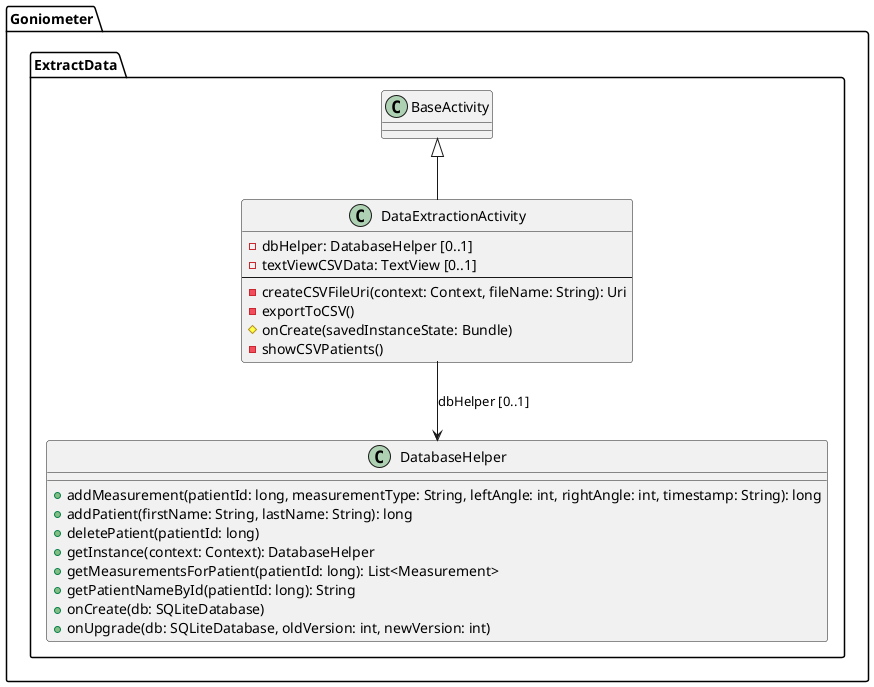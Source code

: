 @startuml

/' diagram meta data start
config=StructureConfiguration;
{
  "projectClassification": {
    "searchMode": "OpenProject",
    "includedProjects": "",
    "pathEndKeywords": "*.impl",
    "isClientPath": "",
    "isClientName": "",
    "isTestPath": "",
    "isTestName": "",
    "isMappingPath": "",
    "isMappingName": "",
    "isDataAccessPath": "",
    "isDataAccessName": "",
    "isDataStructurePath": "",
    "isDataStructureName": "",
    "isInterfaceStructuresPath": "",
    "isInterfaceStructuresName": "",
    "isEntryPointPath": "",
    "isEntryPointName": "",
    "treatFinalFieldsAsMandatory": false
  },
  "graphRestriction": {
    "classPackageExcludeFilter": "",
    "classPackageIncludeFilter": "",
    "classNameExcludeFilter": "",
    "classNameIncludeFilter": "",
    "methodNameExcludeFilter": "",
    "methodNameIncludeFilter": "",
    "removeByInheritance": "",
    "removeByAnnotation": "",
    "removeByClassPackage": "",
    "removeByClassName": "",
    "cutMappings": false,
    "cutEnum": true,
    "cutTests": true,
    "cutClient": true,
    "cutDataAccess": false,
    "cutInterfaceStructures": false,
    "cutDataStructures": false,
    "cutGetterAndSetter": true,
    "cutConstructors": true
  },
  "graphTraversal": {
    "forwardDepth": 6,
    "backwardDepth": 6,
    "classPackageExcludeFilter": "",
    "classPackageIncludeFilter": "",
    "classNameExcludeFilter": "",
    "classNameIncludeFilter": "",
    "methodNameExcludeFilter": "",
    "methodNameIncludeFilter": "",
    "hideMappings": false,
    "hideDataStructures": false,
    "hidePrivateMethods": true,
    "hideInterfaceCalls": true,
    "onlyShowApplicationEntryPoints": false,
    "useMethodCallsForStructureDiagram": "ForwardOnly"
  },
  "details": {
    "aggregation": "GroupByClass",
    "showClassGenericTypes": true,
    "showMethods": true,
    "showMethodParameterNames": true,
    "showMethodParameterTypes": true,
    "showMethodReturnType": true,
    "showPackageLevels": 2,
    "showDetailedClassStructure": true
  },
  "rootClass": "com.example.goniometer.DataExtractionActivity",
  "extensionCallbackMethod": ""
}
diagram meta data end '/

package "Goniometer.ExtractData" {

  class DataExtractionActivity {
    - dbHelper: DatabaseHelper [0..1]
    - textViewCSVData: TextView [0..1]
    --
    - createCSVFileUri(context: Context, fileName: String): Uri
    - exportToCSV()
    # onCreate(savedInstanceState: Bundle)
    - showCSVPatients()
  }

  class DatabaseHelper {
    + addMeasurement(patientId: long, measurementType: String, leftAngle: int, rightAngle: int, timestamp: String): long
    + addPatient(firstName: String, lastName: String): long
    + deletePatient(patientId: long)
    + getInstance(context: Context): DatabaseHelper
    + getMeasurementsForPatient(patientId: long): List<Measurement>
    + getPatientNameById(patientId: long): String
    + onCreate(db: SQLiteDatabase)
    + onUpgrade(db: SQLiteDatabase, oldVersion: int, newVersion: int)
  }

  class BaseActivity {
  }

  BaseActivity <|-- DataExtractionActivity
  DataExtractionActivity --> DatabaseHelper : dbHelper [0..1]
}

@enduml

